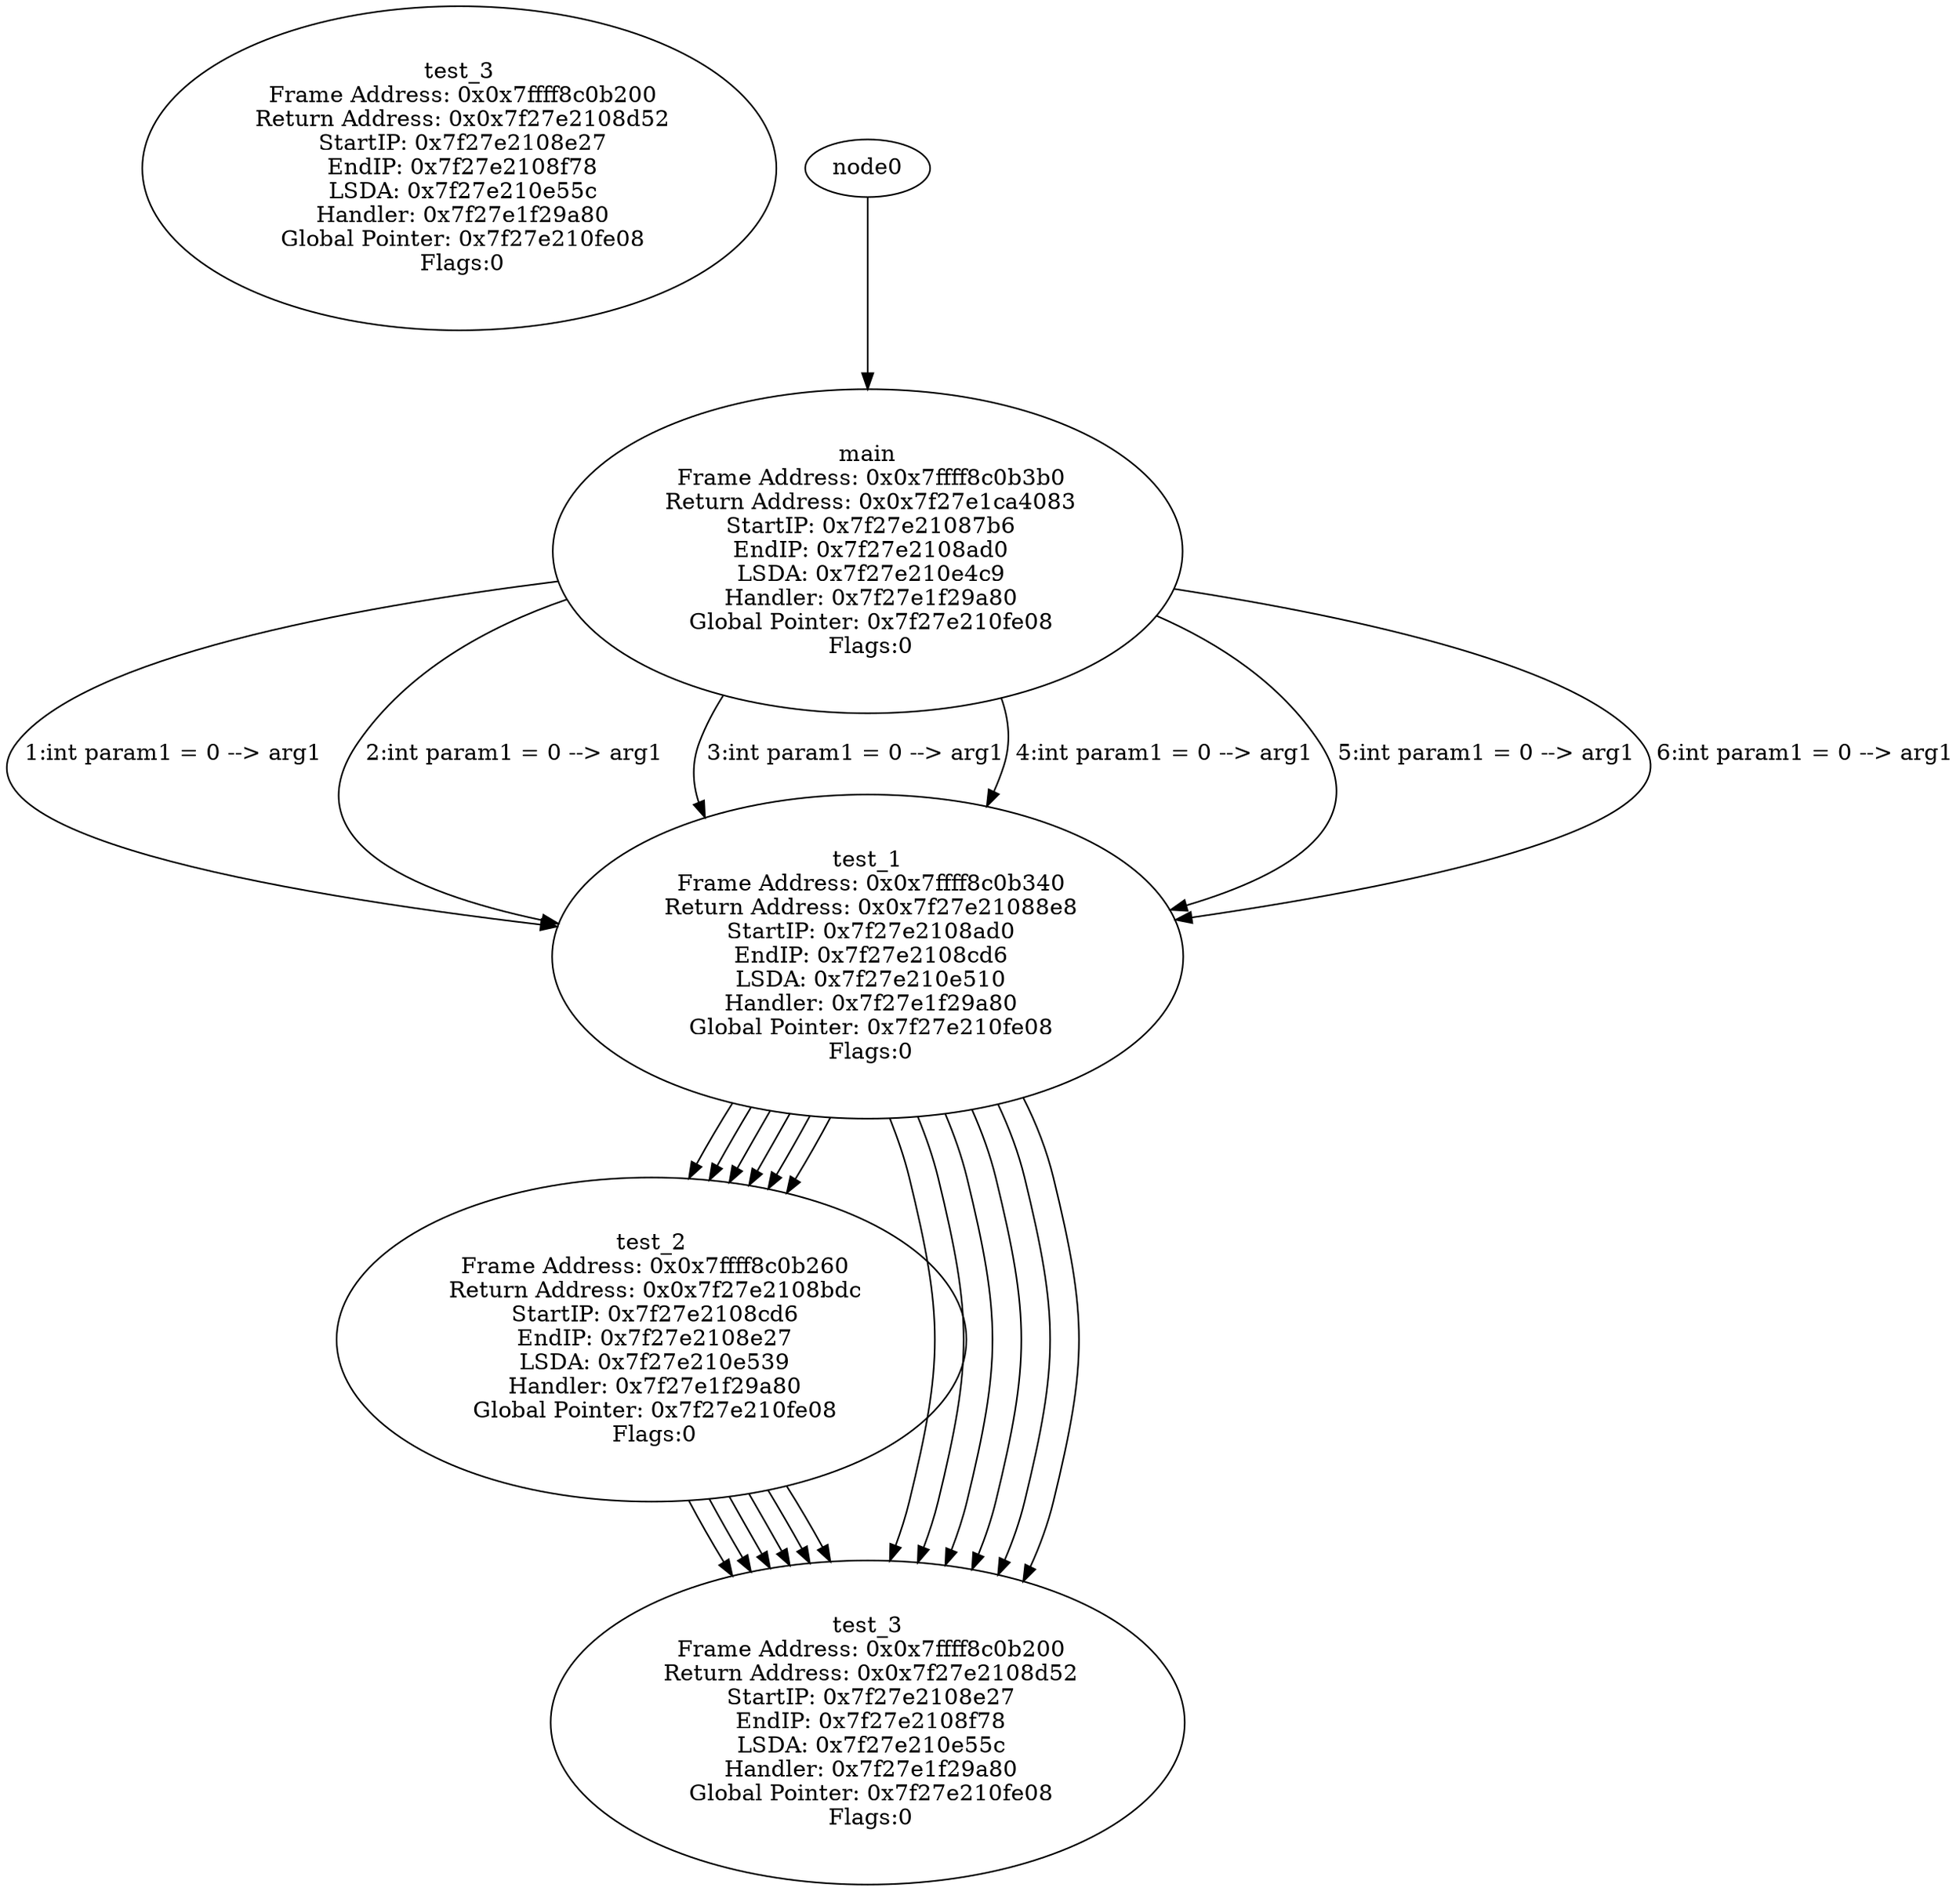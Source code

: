 digraph ContextTree {
node139809273187879 [label="test_3\n Frame Address: 0x0x7ffff8c0b200\n Return Address: 0x0x7f27e2108d52\n StartIP: 0x7f27e2108e27\n EndIP: 0x7f27e2108f78\n LSDA: 0x7f27e210e55c\n Handler: 0x7f27e1f29a80\n Global Pointer: 0x7f27e210fe08\n Flags:0"];
node7f27e2108cd6 -> node7f27e2108e27
node7f27e2108cd6 [label="test_2\n Frame Address: 0x0x7ffff8c0b260\n Return Address: 0x0x7f27e2108bdc\n StartIP: 0x7f27e2108cd6\n EndIP: 0x7f27e2108e27\n LSDA: 0x7f27e210e539\n Handler: 0x7f27e1f29a80\n Global Pointer: 0x7f27e210fe08\n Flags:0"];
node7f27e2108ad0 -> node7f27e2108cd6
node7f27e2108e27 [label="test_3\n Frame Address: 0x0x7ffff8c0b200\n Return Address: 0x0x7f27e2108d52\n StartIP: 0x7f27e2108e27\n EndIP: 0x7f27e2108f78\n LSDA: 0x7f27e210e55c\n Handler: 0x7f27e1f29a80\n Global Pointer: 0x7f27e210fe08\n Flags:0"];
node7f27e2108ad0 -> node7f27e2108e27
node7f27e2108ad0 [label="test_1\n Frame Address: 0x0x7ffff8c0b340\n Return Address: 0x0x7f27e21088e8\n StartIP: 0x7f27e2108ad0\n EndIP: 0x7f27e2108cd6\n LSDA: 0x7f27e210e510\n Handler: 0x7f27e1f29a80\n Global Pointer: 0x7f27e210fe08\n Flags:0"];
node7f27e21087b6 -> node7f27e2108ad0 [label=" 1:int param1 = 0 --> arg1"];
node7f27e2108e27 [label="test_3\n Frame Address: 0x0x7ffff8c0b200\n Return Address: 0x0x7f27e2108d52\n StartIP: 0x7f27e2108e27\n EndIP: 0x7f27e2108f78\n LSDA: 0x7f27e210e55c\n Handler: 0x7f27e1f29a80\n Global Pointer: 0x7f27e210fe08\n Flags:0"];
node7f27e2108cd6 -> node7f27e2108e27
node7f27e2108cd6 [label="test_2\n Frame Address: 0x0x7ffff8c0b260\n Return Address: 0x0x7f27e2108bdc\n StartIP: 0x7f27e2108cd6\n EndIP: 0x7f27e2108e27\n LSDA: 0x7f27e210e539\n Handler: 0x7f27e1f29a80\n Global Pointer: 0x7f27e210fe08\n Flags:0"];
node7f27e2108ad0 -> node7f27e2108cd6
node7f27e2108e27 [label="test_3\n Frame Address: 0x0x7ffff8c0b200\n Return Address: 0x0x7f27e2108d52\n StartIP: 0x7f27e2108e27\n EndIP: 0x7f27e2108f78\n LSDA: 0x7f27e210e55c\n Handler: 0x7f27e1f29a80\n Global Pointer: 0x7f27e210fe08\n Flags:0"];
node7f27e2108ad0 -> node7f27e2108e27
node7f27e2108ad0 [label="test_1\n Frame Address: 0x0x7ffff8c0b340\n Return Address: 0x0x7f27e21088e8\n StartIP: 0x7f27e2108ad0\n EndIP: 0x7f27e2108cd6\n LSDA: 0x7f27e210e510\n Handler: 0x7f27e1f29a80\n Global Pointer: 0x7f27e210fe08\n Flags:0"];
node7f27e21087b6 -> node7f27e2108ad0 [label=" 2:int param1 = 0 --> arg1"];
node7f27e2108e27 [label="test_3\n Frame Address: 0x0x7ffff8c0b200\n Return Address: 0x0x7f27e2108d52\n StartIP: 0x7f27e2108e27\n EndIP: 0x7f27e2108f78\n LSDA: 0x7f27e210e55c\n Handler: 0x7f27e1f29a80\n Global Pointer: 0x7f27e210fe08\n Flags:0"];
node7f27e2108cd6 -> node7f27e2108e27
node7f27e2108cd6 [label="test_2\n Frame Address: 0x0x7ffff8c0b260\n Return Address: 0x0x7f27e2108bdc\n StartIP: 0x7f27e2108cd6\n EndIP: 0x7f27e2108e27\n LSDA: 0x7f27e210e539\n Handler: 0x7f27e1f29a80\n Global Pointer: 0x7f27e210fe08\n Flags:0"];
node7f27e2108ad0 -> node7f27e2108cd6
node7f27e2108e27 [label="test_3\n Frame Address: 0x0x7ffff8c0b200\n Return Address: 0x0x7f27e2108d52\n StartIP: 0x7f27e2108e27\n EndIP: 0x7f27e2108f78\n LSDA: 0x7f27e210e55c\n Handler: 0x7f27e1f29a80\n Global Pointer: 0x7f27e210fe08\n Flags:0"];
node7f27e2108ad0 -> node7f27e2108e27
node7f27e2108ad0 [label="test_1\n Frame Address: 0x0x7ffff8c0b340\n Return Address: 0x0x7f27e21088e8\n StartIP: 0x7f27e2108ad0\n EndIP: 0x7f27e2108cd6\n LSDA: 0x7f27e210e510\n Handler: 0x7f27e1f29a80\n Global Pointer: 0x7f27e210fe08\n Flags:0"];
node7f27e21087b6 -> node7f27e2108ad0 [label=" 3:int param1 = 0 --> arg1"];
node7f27e2108e27 [label="test_3\n Frame Address: 0x0x7ffff8c0b200\n Return Address: 0x0x7f27e2108d52\n StartIP: 0x7f27e2108e27\n EndIP: 0x7f27e2108f78\n LSDA: 0x7f27e210e55c\n Handler: 0x7f27e1f29a80\n Global Pointer: 0x7f27e210fe08\n Flags:0"];
node7f27e2108cd6 -> node7f27e2108e27
node7f27e2108cd6 [label="test_2\n Frame Address: 0x0x7ffff8c0b260\n Return Address: 0x0x7f27e2108bdc\n StartIP: 0x7f27e2108cd6\n EndIP: 0x7f27e2108e27\n LSDA: 0x7f27e210e539\n Handler: 0x7f27e1f29a80\n Global Pointer: 0x7f27e210fe08\n Flags:0"];
node7f27e2108ad0 -> node7f27e2108cd6
node7f27e2108e27 [label="test_3\n Frame Address: 0x0x7ffff8c0b200\n Return Address: 0x0x7f27e2108d52\n StartIP: 0x7f27e2108e27\n EndIP: 0x7f27e2108f78\n LSDA: 0x7f27e210e55c\n Handler: 0x7f27e1f29a80\n Global Pointer: 0x7f27e210fe08\n Flags:0"];
node7f27e2108ad0 -> node7f27e2108e27
node7f27e2108ad0 [label="test_1\n Frame Address: 0x0x7ffff8c0b340\n Return Address: 0x0x7f27e21088e8\n StartIP: 0x7f27e2108ad0\n EndIP: 0x7f27e2108cd6\n LSDA: 0x7f27e210e510\n Handler: 0x7f27e1f29a80\n Global Pointer: 0x7f27e210fe08\n Flags:0"];
node7f27e21087b6 -> node7f27e2108ad0 [label=" 4:int param1 = 0 --> arg1"];
node7f27e2108e27 [label="test_3\n Frame Address: 0x0x7ffff8c0b200\n Return Address: 0x0x7f27e2108d52\n StartIP: 0x7f27e2108e27\n EndIP: 0x7f27e2108f78\n LSDA: 0x7f27e210e55c\n Handler: 0x7f27e1f29a80\n Global Pointer: 0x7f27e210fe08\n Flags:0"];
node7f27e2108cd6 -> node7f27e2108e27
node7f27e2108cd6 [label="test_2\n Frame Address: 0x0x7ffff8c0b260\n Return Address: 0x0x7f27e2108bdc\n StartIP: 0x7f27e2108cd6\n EndIP: 0x7f27e2108e27\n LSDA: 0x7f27e210e539\n Handler: 0x7f27e1f29a80\n Global Pointer: 0x7f27e210fe08\n Flags:0"];
node7f27e2108ad0 -> node7f27e2108cd6
node7f27e2108e27 [label="test_3\n Frame Address: 0x0x7ffff8c0b200\n Return Address: 0x0x7f27e2108d52\n StartIP: 0x7f27e2108e27\n EndIP: 0x7f27e2108f78\n LSDA: 0x7f27e210e55c\n Handler: 0x7f27e1f29a80\n Global Pointer: 0x7f27e210fe08\n Flags:0"];
node7f27e2108ad0 -> node7f27e2108e27
node7f27e2108ad0 [label="test_1\n Frame Address: 0x0x7ffff8c0b340\n Return Address: 0x0x7f27e21088e8\n StartIP: 0x7f27e2108ad0\n EndIP: 0x7f27e2108cd6\n LSDA: 0x7f27e210e510\n Handler: 0x7f27e1f29a80\n Global Pointer: 0x7f27e210fe08\n Flags:0"];
node7f27e21087b6 -> node7f27e2108ad0 [label=" 5:int param1 = 0 --> arg1"];
node7f27e2108e27 [label="test_3\n Frame Address: 0x0x7ffff8c0b200\n Return Address: 0x0x7f27e2108d52\n StartIP: 0x7f27e2108e27\n EndIP: 0x7f27e2108f78\n LSDA: 0x7f27e210e55c\n Handler: 0x7f27e1f29a80\n Global Pointer: 0x7f27e210fe08\n Flags:0"];
node7f27e2108cd6 -> node7f27e2108e27
node7f27e2108cd6 [label="test_2\n Frame Address: 0x0x7ffff8c0b260\n Return Address: 0x0x7f27e2108bdc\n StartIP: 0x7f27e2108cd6\n EndIP: 0x7f27e2108e27\n LSDA: 0x7f27e210e539\n Handler: 0x7f27e1f29a80\n Global Pointer: 0x7f27e210fe08\n Flags:0"];
node7f27e2108ad0 -> node7f27e2108cd6
node7f27e2108e27 [label="test_3\n Frame Address: 0x0x7ffff8c0b200\n Return Address: 0x0x7f27e2108d52\n StartIP: 0x7f27e2108e27\n EndIP: 0x7f27e2108f78\n LSDA: 0x7f27e210e55c\n Handler: 0x7f27e1f29a80\n Global Pointer: 0x7f27e210fe08\n Flags:0"];
node7f27e2108ad0 -> node7f27e2108e27
node7f27e2108ad0 [label="test_1\n Frame Address: 0x0x7ffff8c0b340\n Return Address: 0x0x7f27e21088e8\n StartIP: 0x7f27e2108ad0\n EndIP: 0x7f27e2108cd6\n LSDA: 0x7f27e210e510\n Handler: 0x7f27e1f29a80\n Global Pointer: 0x7f27e210fe08\n Flags:0"];
node7f27e21087b6 -> node7f27e2108ad0 [label=" 6:int param1 = 0 --> arg1"];
node7f27e21087b6 [label="main\n Frame Address: 0x0x7ffff8c0b3b0\n Return Address: 0x0x7f27e1ca4083\n StartIP: 0x7f27e21087b6\n EndIP: 0x7f27e2108ad0\n LSDA: 0x7f27e210e4c9\n Handler: 0x7f27e1f29a80\n Global Pointer: 0x7f27e210fe08\n Flags:0"];
node0 -> node7f27e21087b6
}

